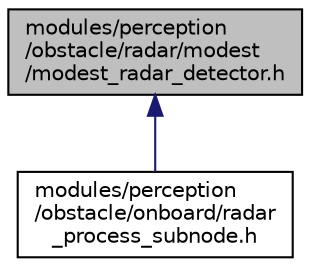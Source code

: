 digraph "modules/perception/obstacle/radar/modest/modest_radar_detector.h"
{
  edge [fontname="Helvetica",fontsize="10",labelfontname="Helvetica",labelfontsize="10"];
  node [fontname="Helvetica",fontsize="10",shape=record];
  Node1 [label="modules/perception\l/obstacle/radar/modest\l/modest_radar_detector.h",height=0.2,width=0.4,color="black", fillcolor="grey75", style="filled" fontcolor="black"];
  Node1 -> Node2 [dir="back",color="midnightblue",fontsize="10",style="solid",fontname="Helvetica"];
  Node2 [label="modules/perception\l/obstacle/onboard/radar\l_process_subnode.h",height=0.2,width=0.4,color="black", fillcolor="white", style="filled",URL="$radar__process__subnode_8h.html"];
}
